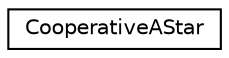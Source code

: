 digraph "Graphical Class Hierarchy"
{
 // INTERACTIVE_SVG=YES
 // LATEX_PDF_SIZE
  edge [fontname="Helvetica",fontsize="10",labelfontname="Helvetica",labelfontsize="10"];
  node [fontname="Helvetica",fontsize="10",shape=record];
  rankdir="LR";
  Node0 [label="CooperativeAStar",height=0.2,width=0.4,color="black", fillcolor="white", style="filled",URL="$classCooperativeAStar.html",tooltip=" "];
}
